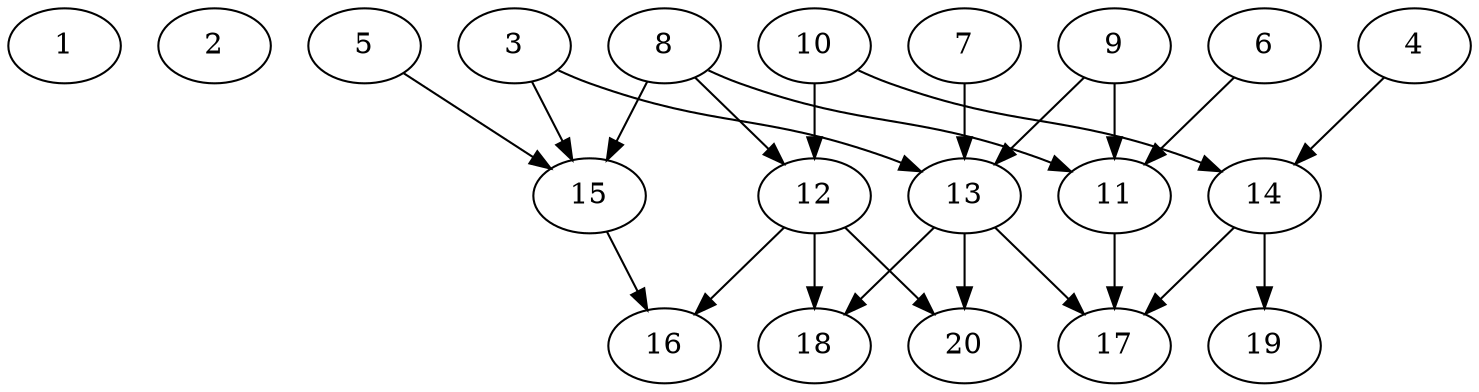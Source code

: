 // DAG automatically generated by daggen at Thu Oct  3 13:58:43 2019
// ./daggen --dot -n 20 --ccr 0.5 --fat 0.7 --regular 0.7 --density 0.5 --mindata 5242880 --maxdata 52428800 
digraph G {
  1 [size="88539136", alpha="0.15", expect_size="44269568"] 
  2 [size="46997504", alpha="0.08", expect_size="23498752"] 
  3 [size="80406528", alpha="0.15", expect_size="40203264"] 
  3 -> 13 [size ="40203264"]
  3 -> 15 [size ="40203264"]
  4 [size="17074176", alpha="0.06", expect_size="8537088"] 
  4 -> 14 [size ="8537088"]
  5 [size="72151040", alpha="0.09", expect_size="36075520"] 
  5 -> 15 [size ="36075520"]
  6 [size="33564672", alpha="0.09", expect_size="16782336"] 
  6 -> 11 [size ="16782336"]
  7 [size="46215168", alpha="0.04", expect_size="23107584"] 
  7 -> 13 [size ="23107584"]
  8 [size="78923776", alpha="0.13", expect_size="39461888"] 
  8 -> 11 [size ="39461888"]
  8 -> 12 [size ="39461888"]
  8 -> 15 [size ="39461888"]
  9 [size="11266048", alpha="0.10", expect_size="5633024"] 
  9 -> 11 [size ="5633024"]
  9 -> 13 [size ="5633024"]
  10 [size="83494912", alpha="0.11", expect_size="41747456"] 
  10 -> 12 [size ="41747456"]
  10 -> 14 [size ="41747456"]
  11 [size="16101376", alpha="0.14", expect_size="8050688"] 
  11 -> 17 [size ="8050688"]
  12 [size="88154112", alpha="0.15", expect_size="44077056"] 
  12 -> 16 [size ="44077056"]
  12 -> 18 [size ="44077056"]
  12 -> 20 [size ="44077056"]
  13 [size="31985664", alpha="0.18", expect_size="15992832"] 
  13 -> 17 [size ="15992832"]
  13 -> 18 [size ="15992832"]
  13 -> 20 [size ="15992832"]
  14 [size="102309888", alpha="0.08", expect_size="51154944"] 
  14 -> 17 [size ="51154944"]
  14 -> 19 [size ="51154944"]
  15 [size="36141056", alpha="0.13", expect_size="18070528"] 
  15 -> 16 [size ="18070528"]
  16 [size="76675072", alpha="0.19", expect_size="38337536"] 
  17 [size="25497600", alpha="0.17", expect_size="12748800"] 
  18 [size="42115072", alpha="0.04", expect_size="21057536"] 
  19 [size="103389184", alpha="0.17", expect_size="51694592"] 
  20 [size="55812096", alpha="0.10", expect_size="27906048"] 
}
